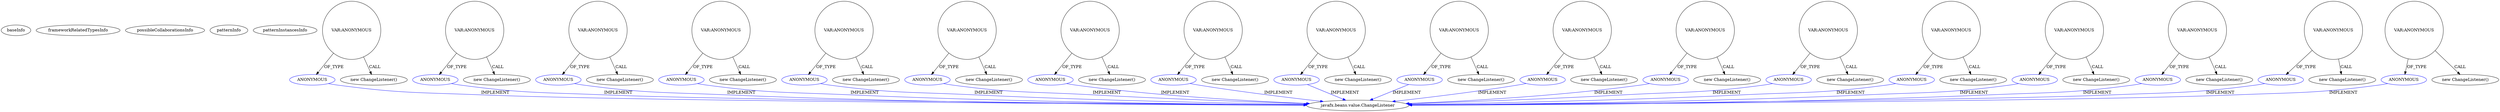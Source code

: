 digraph {
baseInfo[graphId=203,category="pattern",isAnonymous=false,possibleRelation=false]
frameworkRelatedTypesInfo[]
possibleCollaborationsInfo[]
patternInfo[frequency=2.0,patternRootClient=null]
patternInstancesInfo[0="amau-classifier~/amau-classifier/classifier-master/src/main/java/me/data/DataController.java~DataController~1800",1="didygo-gce-display~/didygo-gce-display/gce-display-master/src/proto1/DashBoard.java~DashBoard~2407"]
67[label="javafx.beans.value.ChangeListener",vertexType="FRAMEWORK_INTERFACE_TYPE",isFrameworkType=false]
96[label="ANONYMOUS",vertexType="REFERENCE_ANONYMOUS_DECLARATION",isFrameworkType=false,color=blue]
136[label="ANONYMOUS",vertexType="REFERENCE_ANONYMOUS_DECLARATION",isFrameworkType=false,color=blue]
236[label="ANONYMOUS",vertexType="REFERENCE_ANONYMOUS_DECLARATION",isFrameworkType=false,color=blue]
76[label="ANONYMOUS",vertexType="REFERENCE_ANONYMOUS_DECLARATION",isFrameworkType=false,color=blue]
126[label="ANONYMOUS",vertexType="REFERENCE_ANONYMOUS_DECLARATION",isFrameworkType=false,color=blue]
176[label="ANONYMOUS",vertexType="REFERENCE_ANONYMOUS_DECLARATION",isFrameworkType=false,color=blue]
276[label="ANONYMOUS",vertexType="REFERENCE_ANONYMOUS_DECLARATION",isFrameworkType=false,color=blue]
196[label="ANONYMOUS",vertexType="REFERENCE_ANONYMOUS_DECLARATION",isFrameworkType=false,color=blue]
86[label="ANONYMOUS",vertexType="REFERENCE_ANONYMOUS_DECLARATION",isFrameworkType=false,color=blue]
106[label="ANONYMOUS",vertexType="REFERENCE_ANONYMOUS_DECLARATION",isFrameworkType=false,color=blue]
216[label="ANONYMOUS",vertexType="REFERENCE_ANONYMOUS_DECLARATION",isFrameworkType=false,color=blue]
391[label="ANONYMOUS",vertexType="REFERENCE_ANONYMOUS_DECLARATION",isFrameworkType=false,color=blue]
226[label="ANONYMOUS",vertexType="REFERENCE_ANONYMOUS_DECLARATION",isFrameworkType=false,color=blue]
246[label="ANONYMOUS",vertexType="REFERENCE_ANONYMOUS_DECLARATION",isFrameworkType=false,color=blue]
66[label="ANONYMOUS",vertexType="REFERENCE_ANONYMOUS_DECLARATION",isFrameworkType=false,color=blue]
166[label="ANONYMOUS",vertexType="REFERENCE_ANONYMOUS_DECLARATION",isFrameworkType=false,color=blue]
206[label="ANONYMOUS",vertexType="REFERENCE_ANONYMOUS_DECLARATION",isFrameworkType=false,color=blue]
186[label="ANONYMOUS",vertexType="REFERENCE_ANONYMOUS_DECLARATION",isFrameworkType=false,color=blue]
215[label="VAR:ANONYMOUS",vertexType="VARIABLE_EXPRESION",isFrameworkType=false,shape=circle]
165[label="VAR:ANONYMOUS",vertexType="VARIABLE_EXPRESION",isFrameworkType=false,shape=circle]
75[label="VAR:ANONYMOUS",vertexType="VARIABLE_EXPRESION",isFrameworkType=false,shape=circle]
390[label="VAR:ANONYMOUS",vertexType="VARIABLE_EXPRESION",isFrameworkType=false,shape=circle]
65[label="VAR:ANONYMOUS",vertexType="VARIABLE_EXPRESION",isFrameworkType=false,shape=circle]
135[label="VAR:ANONYMOUS",vertexType="VARIABLE_EXPRESION",isFrameworkType=false,shape=circle]
95[label="VAR:ANONYMOUS",vertexType="VARIABLE_EXPRESION",isFrameworkType=false,shape=circle]
195[label="VAR:ANONYMOUS",vertexType="VARIABLE_EXPRESION",isFrameworkType=false,shape=circle]
105[label="VAR:ANONYMOUS",vertexType="VARIABLE_EXPRESION",isFrameworkType=false,shape=circle]
225[label="VAR:ANONYMOUS",vertexType="VARIABLE_EXPRESION",isFrameworkType=false,shape=circle]
275[label="VAR:ANONYMOUS",vertexType="VARIABLE_EXPRESION",isFrameworkType=false,shape=circle]
235[label="VAR:ANONYMOUS",vertexType="VARIABLE_EXPRESION",isFrameworkType=false,shape=circle]
175[label="VAR:ANONYMOUS",vertexType="VARIABLE_EXPRESION",isFrameworkType=false,shape=circle]
85[label="VAR:ANONYMOUS",vertexType="VARIABLE_EXPRESION",isFrameworkType=false,shape=circle]
185[label="VAR:ANONYMOUS",vertexType="VARIABLE_EXPRESION",isFrameworkType=false,shape=circle]
205[label="VAR:ANONYMOUS",vertexType="VARIABLE_EXPRESION",isFrameworkType=false,shape=circle]
125[label="VAR:ANONYMOUS",vertexType="VARIABLE_EXPRESION",isFrameworkType=false,shape=circle]
245[label="VAR:ANONYMOUS",vertexType="VARIABLE_EXPRESION",isFrameworkType=false,shape=circle]
74[label="new ChangeListener()",vertexType="CONSTRUCTOR_CALL",isFrameworkType=false]
174[label="new ChangeListener()",vertexType="CONSTRUCTOR_CALL",isFrameworkType=false]
244[label="new ChangeListener()",vertexType="CONSTRUCTOR_CALL",isFrameworkType=false]
84[label="new ChangeListener()",vertexType="CONSTRUCTOR_CALL",isFrameworkType=false]
274[label="new ChangeListener()",vertexType="CONSTRUCTOR_CALL",isFrameworkType=false]
214[label="new ChangeListener()",vertexType="CONSTRUCTOR_CALL",isFrameworkType=false]
164[label="new ChangeListener()",vertexType="CONSTRUCTOR_CALL",isFrameworkType=false]
94[label="new ChangeListener()",vertexType="CONSTRUCTOR_CALL",isFrameworkType=false]
234[label="new ChangeListener()",vertexType="CONSTRUCTOR_CALL",isFrameworkType=false]
204[label="new ChangeListener()",vertexType="CONSTRUCTOR_CALL",isFrameworkType=false]
389[label="new ChangeListener()",vertexType="CONSTRUCTOR_CALL",isFrameworkType=false]
134[label="new ChangeListener()",vertexType="CONSTRUCTOR_CALL",isFrameworkType=false]
104[label="new ChangeListener()",vertexType="CONSTRUCTOR_CALL",isFrameworkType=false]
224[label="new ChangeListener()",vertexType="CONSTRUCTOR_CALL",isFrameworkType=false]
124[label="new ChangeListener()",vertexType="CONSTRUCTOR_CALL",isFrameworkType=false]
194[label="new ChangeListener()",vertexType="CONSTRUCTOR_CALL",isFrameworkType=false]
184[label="new ChangeListener()",vertexType="CONSTRUCTOR_CALL",isFrameworkType=false]
64[label="new ChangeListener()",vertexType="CONSTRUCTOR_CALL",isFrameworkType=false]
215->214[label="CALL"]
175->176[label="OF_TYPE"]
390->389[label="CALL"]
225->226[label="OF_TYPE"]
165->166[label="OF_TYPE"]
165->164[label="CALL"]
126->67[label="IMPLEMENT",color=blue]
136->67[label="IMPLEMENT",color=blue]
245->246[label="OF_TYPE"]
86->67[label="IMPLEMENT",color=blue]
205->204[label="CALL"]
225->224[label="CALL"]
66->67[label="IMPLEMENT",color=blue]
275->276[label="OF_TYPE"]
176->67[label="IMPLEMENT",color=blue]
246->67[label="IMPLEMENT",color=blue]
135->136[label="OF_TYPE"]
216->67[label="IMPLEMENT",color=blue]
85->84[label="CALL"]
185->184[label="CALL"]
85->86[label="OF_TYPE"]
125->126[label="OF_TYPE"]
75->74[label="CALL"]
95->94[label="CALL"]
105->104[label="CALL"]
391->67[label="IMPLEMENT",color=blue]
390->391[label="OF_TYPE"]
205->206[label="OF_TYPE"]
185->186[label="OF_TYPE"]
95->96[label="OF_TYPE"]
195->196[label="OF_TYPE"]
235->234[label="CALL"]
65->66[label="OF_TYPE"]
135->134[label="CALL"]
186->67[label="IMPLEMENT",color=blue]
65->64[label="CALL"]
276->67[label="IMPLEMENT",color=blue]
175->174[label="CALL"]
76->67[label="IMPLEMENT",color=blue]
105->106[label="OF_TYPE"]
236->67[label="IMPLEMENT",color=blue]
215->216[label="OF_TYPE"]
195->194[label="CALL"]
125->124[label="CALL"]
206->67[label="IMPLEMENT",color=blue]
196->67[label="IMPLEMENT",color=blue]
96->67[label="IMPLEMENT",color=blue]
226->67[label="IMPLEMENT",color=blue]
75->76[label="OF_TYPE"]
245->244[label="CALL"]
166->67[label="IMPLEMENT",color=blue]
275->274[label="CALL"]
235->236[label="OF_TYPE"]
106->67[label="IMPLEMENT",color=blue]
}
